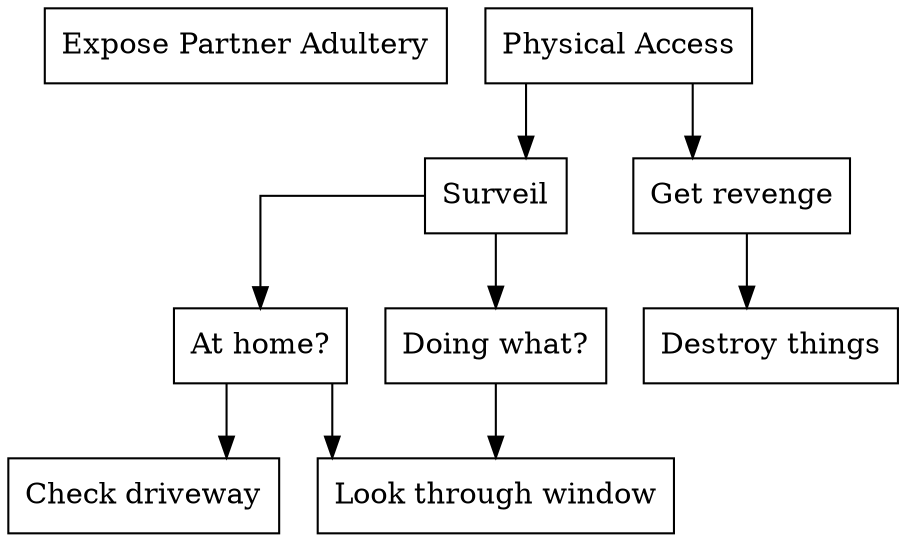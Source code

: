 digraph finite_state_machine {
  node [shape = rectangle];
  graph [splines=ortho];

  attack[label="Expose Partner Adultery"];
  physical_access[label = "Physical Access",shape=AND];

  surveil[label="Surveil",shape=OR];
  physical_access->surveil;

    at_home[label="At home?",shape=OR];
    surveil->at_home

      check_driveway[label="Check driveway"];
      at_home->check_driveway;

      look_window[label="Look through window"];
      at_home->look_window;

    doing_what[label="Doing what?"];
    surveil->doing_what;

      doing_what->look_window;

  revenge[label="Get revenge"];
  physical_access->revenge;

    destroy_things[label="Destroy things"];
    revenge->destroy_things;
}
